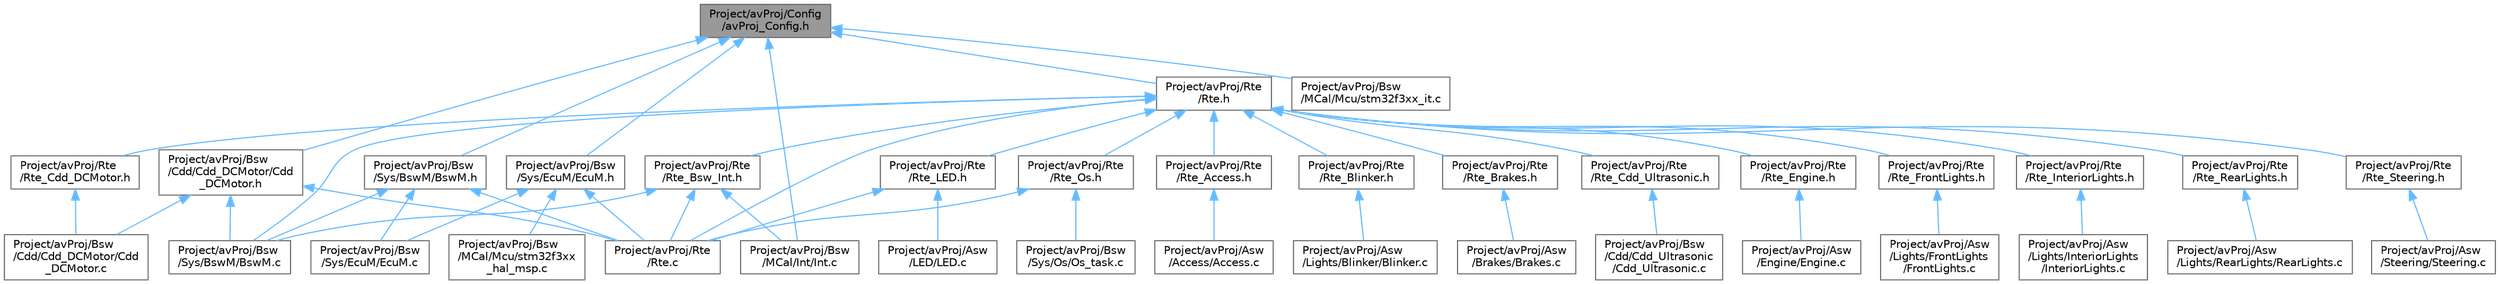 digraph "Project/avProj/Config/avProj_Config.h"
{
 // LATEX_PDF_SIZE
  bgcolor="transparent";
  edge [fontname=Helvetica,fontsize=10,labelfontname=Helvetica,labelfontsize=10];
  node [fontname=Helvetica,fontsize=10,shape=box,height=0.2,width=0.4];
  Node1 [id="Node000001",label="Project/avProj/Config\l/avProj_Config.h",height=0.2,width=0.4,color="gray40", fillcolor="grey60", style="filled", fontcolor="black",tooltip=" "];
  Node1 -> Node2 [id="edge1_Node000001_Node000002",dir="back",color="steelblue1",style="solid",tooltip=" "];
  Node2 [id="Node000002",label="Project/avProj/Bsw\l/Cdd/Cdd_DCMotor/Cdd\l_DCMotor.h",height=0.2,width=0.4,color="grey40", fillcolor="white", style="filled",URL="$_cdd___d_c_motor_8h.html",tooltip=" "];
  Node2 -> Node3 [id="edge2_Node000002_Node000003",dir="back",color="steelblue1",style="solid",tooltip=" "];
  Node3 [id="Node000003",label="Project/avProj/Bsw\l/Cdd/Cdd_DCMotor/Cdd\l_DCMotor.c",height=0.2,width=0.4,color="grey40", fillcolor="white", style="filled",URL="$_cdd___d_c_motor_8c.html",tooltip=" "];
  Node2 -> Node4 [id="edge3_Node000002_Node000004",dir="back",color="steelblue1",style="solid",tooltip=" "];
  Node4 [id="Node000004",label="Project/avProj/Bsw\l/Sys/BswM/BswM.c",height=0.2,width=0.4,color="grey40", fillcolor="white", style="filled",URL="$_bsw_m_8c.html",tooltip=" "];
  Node2 -> Node5 [id="edge4_Node000002_Node000005",dir="back",color="steelblue1",style="solid",tooltip=" "];
  Node5 [id="Node000005",label="Project/avProj/Rte\l/Rte.c",height=0.2,width=0.4,color="grey40", fillcolor="white", style="filled",URL="$_rte_8c.html",tooltip=" "];
  Node1 -> Node6 [id="edge5_Node000001_Node000006",dir="back",color="steelblue1",style="solid",tooltip=" "];
  Node6 [id="Node000006",label="Project/avProj/Bsw\l/MCal/Int/Int.c",height=0.2,width=0.4,color="grey40", fillcolor="white", style="filled",URL="$_int_8c.html",tooltip=" "];
  Node1 -> Node7 [id="edge6_Node000001_Node000007",dir="back",color="steelblue1",style="solid",tooltip=" "];
  Node7 [id="Node000007",label="Project/avProj/Bsw\l/MCal/Mcu/stm32f3xx_it.c",height=0.2,width=0.4,color="grey40", fillcolor="white", style="filled",URL="$av_proj_2_bsw_2_m_cal_2_mcu_2stm32f3xx__it_8c.html",tooltip="Interrupt Service Routines."];
  Node1 -> Node8 [id="edge7_Node000001_Node000008",dir="back",color="steelblue1",style="solid",tooltip=" "];
  Node8 [id="Node000008",label="Project/avProj/Bsw\l/Sys/BswM/BswM.h",height=0.2,width=0.4,color="grey40", fillcolor="white", style="filled",URL="$_bsw_m_8h.html",tooltip=" "];
  Node8 -> Node4 [id="edge8_Node000008_Node000004",dir="back",color="steelblue1",style="solid",tooltip=" "];
  Node8 -> Node9 [id="edge9_Node000008_Node000009",dir="back",color="steelblue1",style="solid",tooltip=" "];
  Node9 [id="Node000009",label="Project/avProj/Bsw\l/Sys/EcuM/EcuM.c",height=0.2,width=0.4,color="grey40", fillcolor="white", style="filled",URL="$_ecu_m_8c.html",tooltip=" "];
  Node8 -> Node5 [id="edge10_Node000008_Node000005",dir="back",color="steelblue1",style="solid",tooltip=" "];
  Node1 -> Node10 [id="edge11_Node000001_Node000010",dir="back",color="steelblue1",style="solid",tooltip=" "];
  Node10 [id="Node000010",label="Project/avProj/Bsw\l/Sys/EcuM/EcuM.h",height=0.2,width=0.4,color="grey40", fillcolor="white", style="filled",URL="$_ecu_m_8h.html",tooltip=" "];
  Node10 -> Node11 [id="edge12_Node000010_Node000011",dir="back",color="steelblue1",style="solid",tooltip=" "];
  Node11 [id="Node000011",label="Project/avProj/Bsw\l/MCal/Mcu/stm32f3xx\l_hal_msp.c",height=0.2,width=0.4,color="grey40", fillcolor="white", style="filled",URL="$av_proj_2_bsw_2_m_cal_2_mcu_2stm32f3xx__hal__msp_8c.html",tooltip="This file provides code for the MSP Initialization and de-Initialization codes."];
  Node10 -> Node9 [id="edge13_Node000010_Node000009",dir="back",color="steelblue1",style="solid",tooltip=" "];
  Node10 -> Node5 [id="edge14_Node000010_Node000005",dir="back",color="steelblue1",style="solid",tooltip=" "];
  Node1 -> Node12 [id="edge15_Node000001_Node000012",dir="back",color="steelblue1",style="solid",tooltip=" "];
  Node12 [id="Node000012",label="Project/avProj/Rte\l/Rte.h",height=0.2,width=0.4,color="grey40", fillcolor="white", style="filled",URL="$_rte_8h.html",tooltip=" "];
  Node12 -> Node4 [id="edge16_Node000012_Node000004",dir="back",color="steelblue1",style="solid",tooltip=" "];
  Node12 -> Node5 [id="edge17_Node000012_Node000005",dir="back",color="steelblue1",style="solid",tooltip=" "];
  Node12 -> Node13 [id="edge18_Node000012_Node000013",dir="back",color="steelblue1",style="solid",tooltip=" "];
  Node13 [id="Node000013",label="Project/avProj/Rte\l/Rte_Access.h",height=0.2,width=0.4,color="grey40", fillcolor="white", style="filled",URL="$_rte___access_8h.html",tooltip=" "];
  Node13 -> Node14 [id="edge19_Node000013_Node000014",dir="back",color="steelblue1",style="solid",tooltip=" "];
  Node14 [id="Node000014",label="Project/avProj/Asw\l/Access/Access.c",height=0.2,width=0.4,color="grey40", fillcolor="white", style="filled",URL="$_access_8c.html",tooltip=" "];
  Node12 -> Node15 [id="edge20_Node000012_Node000015",dir="back",color="steelblue1",style="solid",tooltip=" "];
  Node15 [id="Node000015",label="Project/avProj/Rte\l/Rte_Blinker.h",height=0.2,width=0.4,color="grey40", fillcolor="white", style="filled",URL="$_rte___blinker_8h.html",tooltip=" "];
  Node15 -> Node16 [id="edge21_Node000015_Node000016",dir="back",color="steelblue1",style="solid",tooltip=" "];
  Node16 [id="Node000016",label="Project/avProj/Asw\l/Lights/Blinker/Blinker.c",height=0.2,width=0.4,color="grey40", fillcolor="white", style="filled",URL="$_blinker_8c.html",tooltip=" "];
  Node12 -> Node17 [id="edge22_Node000012_Node000017",dir="back",color="steelblue1",style="solid",tooltip=" "];
  Node17 [id="Node000017",label="Project/avProj/Rte\l/Rte_Brakes.h",height=0.2,width=0.4,color="grey40", fillcolor="white", style="filled",URL="$_rte___brakes_8h.html",tooltip=" "];
  Node17 -> Node18 [id="edge23_Node000017_Node000018",dir="back",color="steelblue1",style="solid",tooltip=" "];
  Node18 [id="Node000018",label="Project/avProj/Asw\l/Brakes/Brakes.c",height=0.2,width=0.4,color="grey40", fillcolor="white", style="filled",URL="$_brakes_8c.html",tooltip=" "];
  Node12 -> Node19 [id="edge24_Node000012_Node000019",dir="back",color="steelblue1",style="solid",tooltip=" "];
  Node19 [id="Node000019",label="Project/avProj/Rte\l/Rte_Bsw_Int.h",height=0.2,width=0.4,color="grey40", fillcolor="white", style="filled",URL="$_rte___bsw___int_8h.html",tooltip=" "];
  Node19 -> Node6 [id="edge25_Node000019_Node000006",dir="back",color="steelblue1",style="solid",tooltip=" "];
  Node19 -> Node4 [id="edge26_Node000019_Node000004",dir="back",color="steelblue1",style="solid",tooltip=" "];
  Node19 -> Node5 [id="edge27_Node000019_Node000005",dir="back",color="steelblue1",style="solid",tooltip=" "];
  Node12 -> Node20 [id="edge28_Node000012_Node000020",dir="back",color="steelblue1",style="solid",tooltip=" "];
  Node20 [id="Node000020",label="Project/avProj/Rte\l/Rte_Cdd_DCMotor.h",height=0.2,width=0.4,color="grey40", fillcolor="white", style="filled",URL="$_rte___cdd___d_c_motor_8h.html",tooltip=" "];
  Node20 -> Node3 [id="edge29_Node000020_Node000003",dir="back",color="steelblue1",style="solid",tooltip=" "];
  Node12 -> Node21 [id="edge30_Node000012_Node000021",dir="back",color="steelblue1",style="solid",tooltip=" "];
  Node21 [id="Node000021",label="Project/avProj/Rte\l/Rte_Cdd_Ultrasonic.h",height=0.2,width=0.4,color="grey40", fillcolor="white", style="filled",URL="$_rte___cdd___ultrasonic_8h.html",tooltip=" "];
  Node21 -> Node22 [id="edge31_Node000021_Node000022",dir="back",color="steelblue1",style="solid",tooltip=" "];
  Node22 [id="Node000022",label="Project/avProj/Bsw\l/Cdd/Cdd_Ultrasonic\l/Cdd_Ultrasonic.c",height=0.2,width=0.4,color="grey40", fillcolor="white", style="filled",URL="$_cdd___ultrasonic_8c.html",tooltip=" "];
  Node12 -> Node23 [id="edge32_Node000012_Node000023",dir="back",color="steelblue1",style="solid",tooltip=" "];
  Node23 [id="Node000023",label="Project/avProj/Rte\l/Rte_Engine.h",height=0.2,width=0.4,color="grey40", fillcolor="white", style="filled",URL="$_rte___engine_8h.html",tooltip=" "];
  Node23 -> Node24 [id="edge33_Node000023_Node000024",dir="back",color="steelblue1",style="solid",tooltip=" "];
  Node24 [id="Node000024",label="Project/avProj/Asw\l/Engine/Engine.c",height=0.2,width=0.4,color="grey40", fillcolor="white", style="filled",URL="$_engine_8c.html",tooltip=" "];
  Node12 -> Node25 [id="edge34_Node000012_Node000025",dir="back",color="steelblue1",style="solid",tooltip=" "];
  Node25 [id="Node000025",label="Project/avProj/Rte\l/Rte_FrontLights.h",height=0.2,width=0.4,color="grey40", fillcolor="white", style="filled",URL="$_rte___front_lights_8h.html",tooltip=" "];
  Node25 -> Node26 [id="edge35_Node000025_Node000026",dir="back",color="steelblue1",style="solid",tooltip=" "];
  Node26 [id="Node000026",label="Project/avProj/Asw\l/Lights/FrontLights\l/FrontLights.c",height=0.2,width=0.4,color="grey40", fillcolor="white", style="filled",URL="$_front_lights_8c.html",tooltip=" "];
  Node12 -> Node27 [id="edge36_Node000012_Node000027",dir="back",color="steelblue1",style="solid",tooltip=" "];
  Node27 [id="Node000027",label="Project/avProj/Rte\l/Rte_InteriorLights.h",height=0.2,width=0.4,color="grey40", fillcolor="white", style="filled",URL="$_rte___interior_lights_8h.html",tooltip=" "];
  Node27 -> Node28 [id="edge37_Node000027_Node000028",dir="back",color="steelblue1",style="solid",tooltip=" "];
  Node28 [id="Node000028",label="Project/avProj/Asw\l/Lights/InteriorLights\l/InteriorLights.c",height=0.2,width=0.4,color="grey40", fillcolor="white", style="filled",URL="$_interior_lights_8c.html",tooltip=" "];
  Node12 -> Node29 [id="edge38_Node000012_Node000029",dir="back",color="steelblue1",style="solid",tooltip=" "];
  Node29 [id="Node000029",label="Project/avProj/Rte\l/Rte_LED.h",height=0.2,width=0.4,color="grey40", fillcolor="white", style="filled",URL="$_rte___l_e_d_8h.html",tooltip=" "];
  Node29 -> Node30 [id="edge39_Node000029_Node000030",dir="back",color="steelblue1",style="solid",tooltip=" "];
  Node30 [id="Node000030",label="Project/avProj/Asw\l/LED/LED.c",height=0.2,width=0.4,color="grey40", fillcolor="white", style="filled",URL="$_l_e_d_8c.html",tooltip=" "];
  Node29 -> Node5 [id="edge40_Node000029_Node000005",dir="back",color="steelblue1",style="solid",tooltip=" "];
  Node12 -> Node31 [id="edge41_Node000012_Node000031",dir="back",color="steelblue1",style="solid",tooltip=" "];
  Node31 [id="Node000031",label="Project/avProj/Rte\l/Rte_Os.h",height=0.2,width=0.4,color="grey40", fillcolor="white", style="filled",URL="$_rte___os_8h.html",tooltip=" "];
  Node31 -> Node32 [id="edge42_Node000031_Node000032",dir="back",color="steelblue1",style="solid",tooltip=" "];
  Node32 [id="Node000032",label="Project/avProj/Bsw\l/Sys/Os/Os_task.c",height=0.2,width=0.4,color="grey40", fillcolor="white", style="filled",URL="$_os__task_8c.html",tooltip=" "];
  Node31 -> Node5 [id="edge43_Node000031_Node000005",dir="back",color="steelblue1",style="solid",tooltip=" "];
  Node12 -> Node33 [id="edge44_Node000012_Node000033",dir="back",color="steelblue1",style="solid",tooltip=" "];
  Node33 [id="Node000033",label="Project/avProj/Rte\l/Rte_RearLights.h",height=0.2,width=0.4,color="grey40", fillcolor="white", style="filled",URL="$_rte___rear_lights_8h.html",tooltip=" "];
  Node33 -> Node34 [id="edge45_Node000033_Node000034",dir="back",color="steelblue1",style="solid",tooltip=" "];
  Node34 [id="Node000034",label="Project/avProj/Asw\l/Lights/RearLights/RearLights.c",height=0.2,width=0.4,color="grey40", fillcolor="white", style="filled",URL="$_rear_lights_8c.html",tooltip=" "];
  Node12 -> Node35 [id="edge46_Node000012_Node000035",dir="back",color="steelblue1",style="solid",tooltip=" "];
  Node35 [id="Node000035",label="Project/avProj/Rte\l/Rte_Steering.h",height=0.2,width=0.4,color="grey40", fillcolor="white", style="filled",URL="$_rte___steering_8h.html",tooltip=" "];
  Node35 -> Node36 [id="edge47_Node000035_Node000036",dir="back",color="steelblue1",style="solid",tooltip=" "];
  Node36 [id="Node000036",label="Project/avProj/Asw\l/Steering/Steering.c",height=0.2,width=0.4,color="grey40", fillcolor="white", style="filled",URL="$_steering_8c.html",tooltip=" "];
}
